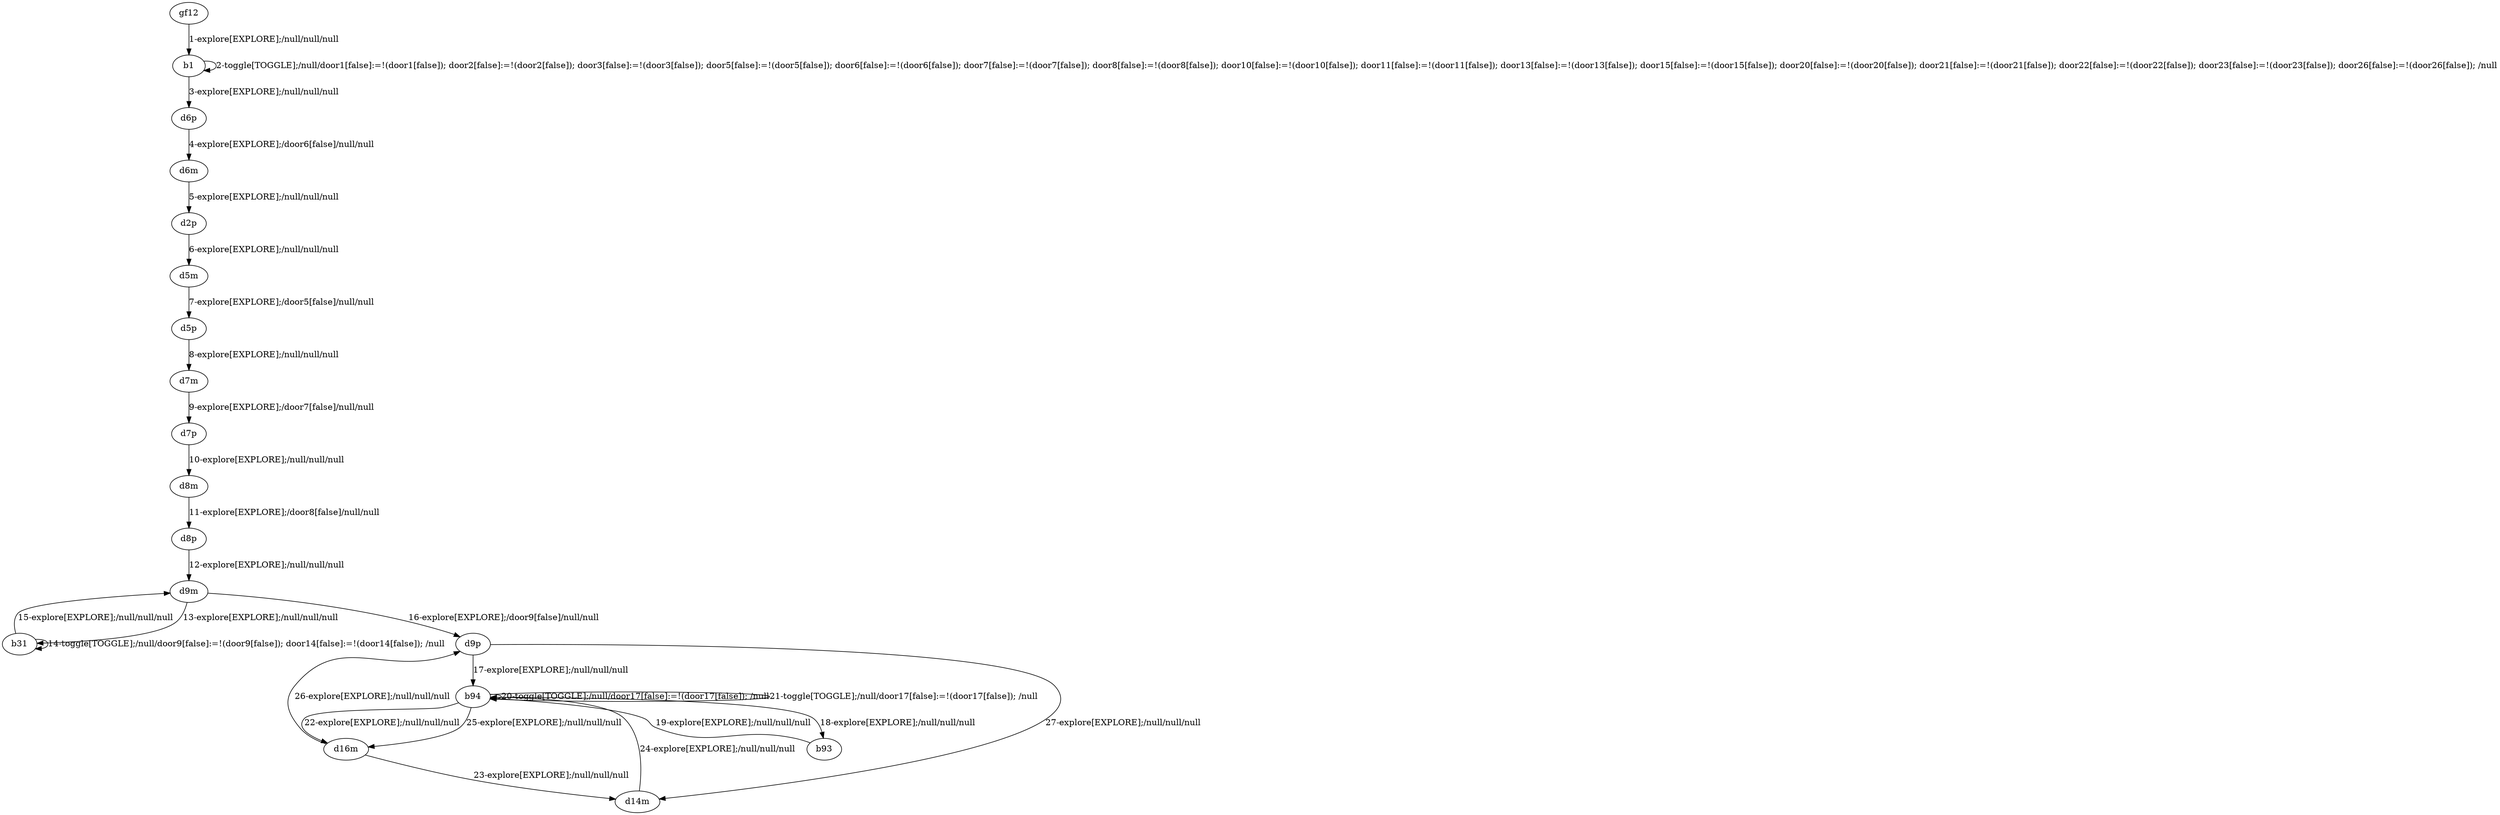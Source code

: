 # Total number of goals covered by this test: 2
# d9p --> d14m
# d16m --> d9p

digraph g {
"gf12" -> "b1" [label = "1-explore[EXPLORE];/null/null/null"];
"b1" -> "b1" [label = "2-toggle[TOGGLE];/null/door1[false]:=!(door1[false]); door2[false]:=!(door2[false]); door3[false]:=!(door3[false]); door5[false]:=!(door5[false]); door6[false]:=!(door6[false]); door7[false]:=!(door7[false]); door8[false]:=!(door8[false]); door10[false]:=!(door10[false]); door11[false]:=!(door11[false]); door13[false]:=!(door13[false]); door15[false]:=!(door15[false]); door20[false]:=!(door20[false]); door21[false]:=!(door21[false]); door22[false]:=!(door22[false]); door23[false]:=!(door23[false]); door26[false]:=!(door26[false]); /null"];
"b1" -> "d6p" [label = "3-explore[EXPLORE];/null/null/null"];
"d6p" -> "d6m" [label = "4-explore[EXPLORE];/door6[false]/null/null"];
"d6m" -> "d2p" [label = "5-explore[EXPLORE];/null/null/null"];
"d2p" -> "d5m" [label = "6-explore[EXPLORE];/null/null/null"];
"d5m" -> "d5p" [label = "7-explore[EXPLORE];/door5[false]/null/null"];
"d5p" -> "d7m" [label = "8-explore[EXPLORE];/null/null/null"];
"d7m" -> "d7p" [label = "9-explore[EXPLORE];/door7[false]/null/null"];
"d7p" -> "d8m" [label = "10-explore[EXPLORE];/null/null/null"];
"d8m" -> "d8p" [label = "11-explore[EXPLORE];/door8[false]/null/null"];
"d8p" -> "d9m" [label = "12-explore[EXPLORE];/null/null/null"];
"d9m" -> "b31" [label = "13-explore[EXPLORE];/null/null/null"];
"b31" -> "b31" [label = "14-toggle[TOGGLE];/null/door9[false]:=!(door9[false]); door14[false]:=!(door14[false]); /null"];
"b31" -> "d9m" [label = "15-explore[EXPLORE];/null/null/null"];
"d9m" -> "d9p" [label = "16-explore[EXPLORE];/door9[false]/null/null"];
"d9p" -> "b94" [label = "17-explore[EXPLORE];/null/null/null"];
"b94" -> "b93" [label = "18-explore[EXPLORE];/null/null/null"];
"b93" -> "b94" [label = "19-explore[EXPLORE];/null/null/null"];
"b94" -> "b94" [label = "20-toggle[TOGGLE];/null/door17[false]:=!(door17[false]); /null"];
"b94" -> "b94" [label = "21-toggle[TOGGLE];/null/door17[false]:=!(door17[false]); /null"];
"b94" -> "d16m" [label = "22-explore[EXPLORE];/null/null/null"];
"d16m" -> "d14m" [label = "23-explore[EXPLORE];/null/null/null"];
"d14m" -> "b94" [label = "24-explore[EXPLORE];/null/null/null"];
"b94" -> "d16m" [label = "25-explore[EXPLORE];/null/null/null"];
"d16m" -> "d9p" [label = "26-explore[EXPLORE];/null/null/null"];
"d9p" -> "d14m" [label = "27-explore[EXPLORE];/null/null/null"];
}